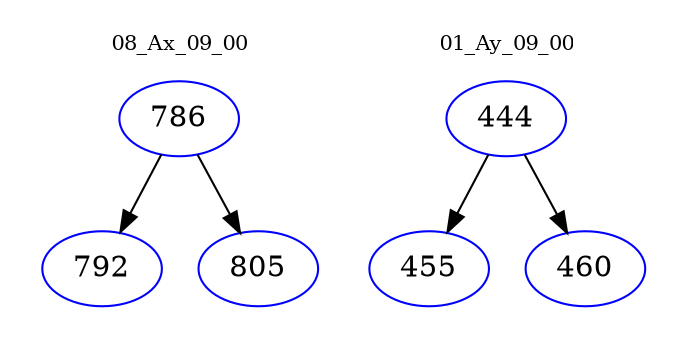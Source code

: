 digraph{
subgraph cluster_0 {
color = white
label = "08_Ax_09_00";
fontsize=10;
T0_786 [label="786", color="blue"]
T0_786 -> T0_792 [color="black"]
T0_792 [label="792", color="blue"]
T0_786 -> T0_805 [color="black"]
T0_805 [label="805", color="blue"]
}
subgraph cluster_1 {
color = white
label = "01_Ay_09_00";
fontsize=10;
T1_444 [label="444", color="blue"]
T1_444 -> T1_455 [color="black"]
T1_455 [label="455", color="blue"]
T1_444 -> T1_460 [color="black"]
T1_460 [label="460", color="blue"]
}
}
